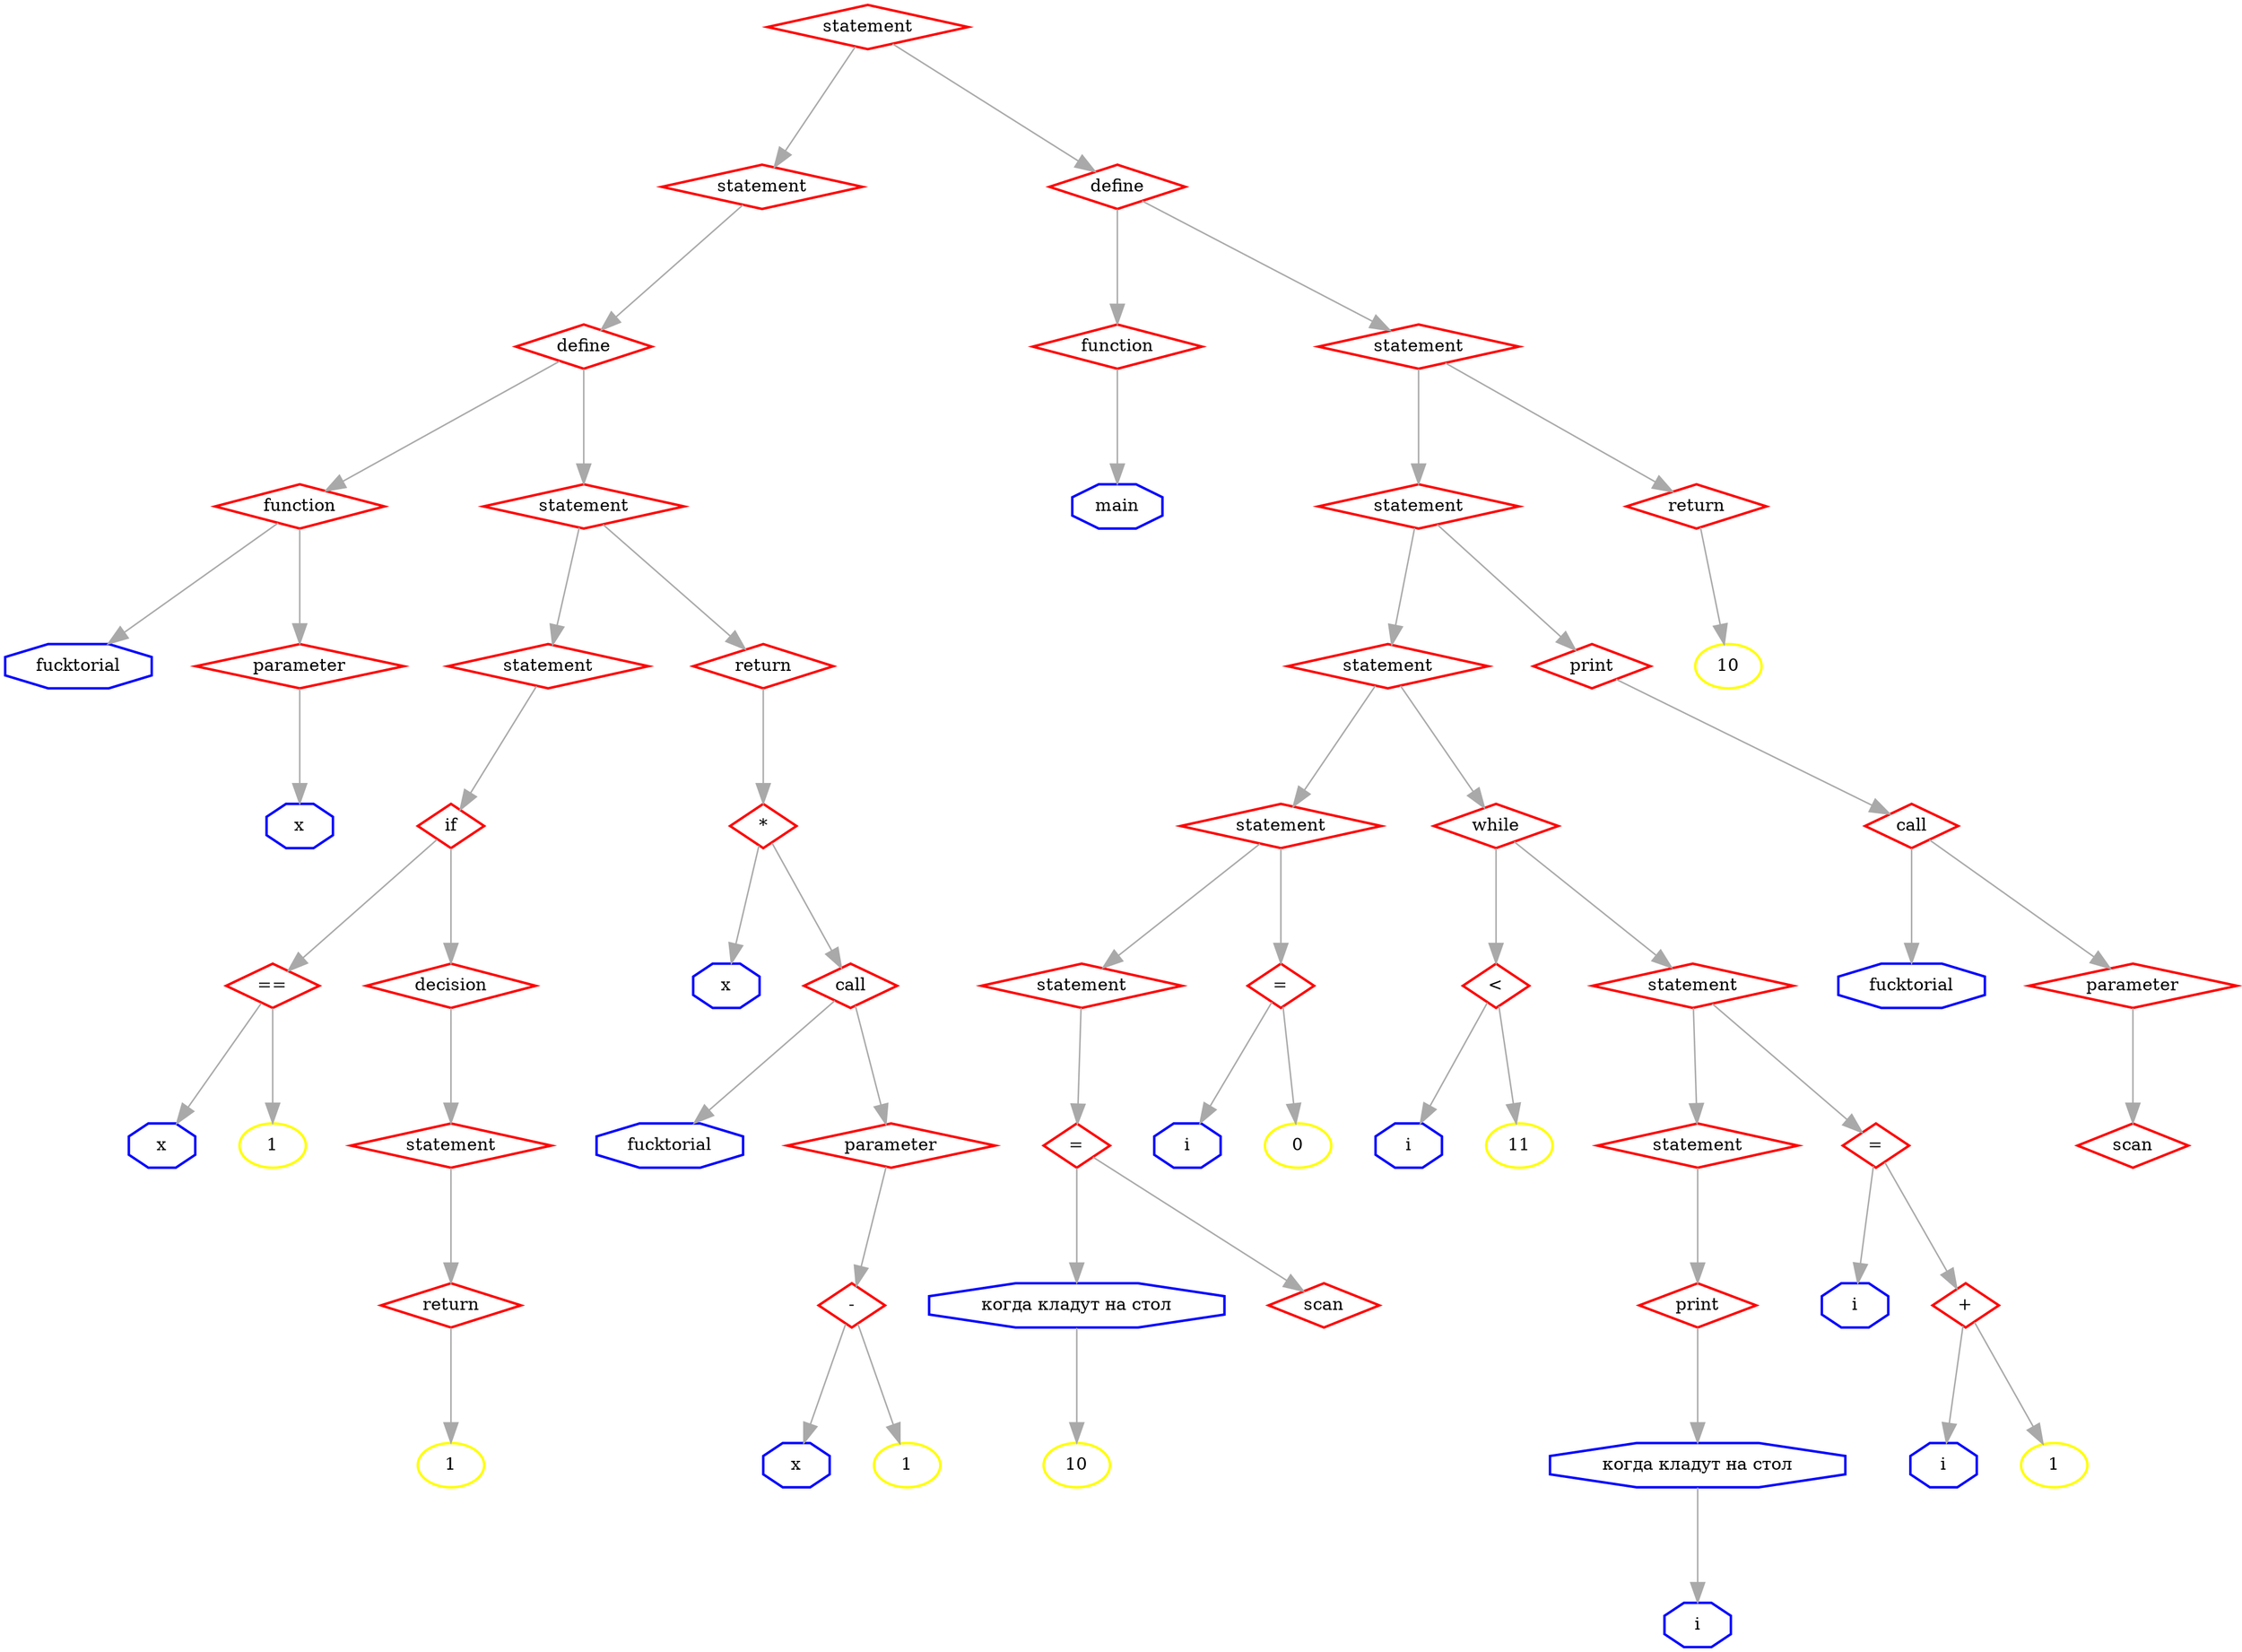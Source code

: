 	digraph
	{
		edge [color     = darkgrey]
		edge [arrowsize = 1.6]
		edge [penwidth  = 1.2]

		graph [penwidth = 2]
		graph [ranksep  = 1.3]
		graph [nodesep  = 0.5]
		graph [style    = "filled"]
		graph [color    = green, fillcolor = lightgreen]

		node [penwidth = 2]
		node [shape    = box]
		node [color    = black, fillcolor = white]

		compound  = true;
		newrank   = true;

		Node0x7fd82f904be0[label = "statement"shape = diamond, color = red]
		Node0x7fd82f904be0 -> Node0x7fd82f904740

		Node0x7fd82f904740[label = "statement"shape = diamond, color = red]
		Node0x7fd82f904740 -> Node0x7fd82f904460

		Node0x7fd82f904460[label = "define"shape = diamond, color = red]
		Node0x7fd82f904460 -> Node0x7fd82f904340

		Node0x7fd82f904340[label = "function"shape = diamond, color = red]
		Node0x7fd82f904340 -> Node0x7fd82f904480

		Node0x7fd82f904480[label = "fucktorial"shape = octagon, color = blue]
		Node0x7fd82f904340 -> Node0x7fd82f9044c0

		Node0x7fd82f9044c0[label = "parameter"shape = diamond, color = red]
		Node0x7fd82f9044c0 -> Node0x7fd82f9044a0

		Node0x7fd82f9044a0[label = "x"shape = octagon, color = blue]
		Node0x7fd82f904460 -> Node0x7fd82f904720

		Node0x7fd82f904720[label = "statement"shape = diamond, color = red]
		Node0x7fd82f904720 -> Node0x7fd82f9045e0

		Node0x7fd82f9045e0[label = "statement"shape = diamond, color = red]
		Node0x7fd82f9045e0 -> Node0x7fd82f904560

		Node0x7fd82f904560[label = "if"shape = diamond, color = red]
		Node0x7fd82f904560 -> Node0x7fd82f904520

		Node0x7fd82f904520[label = "=="shape = diamond, color = red]
		Node0x7fd82f904520 -> Node0x7fd82f9044e0

		Node0x7fd82f9044e0[label = "x"shape = octagon, color = blue]
		Node0x7fd82f904520 -> Node0x7fd82f904500

		Node0x7fd82f904500[label = "1"shape = oval,    color = yellow]
		Node0x7fd82f904560 -> Node0x7fd82f904540

		Node0x7fd82f904540[label = "decision"shape = diamond, color = red]
		Node0x7fd82f904540 -> Node0x7fd82f9045c0

		Node0x7fd82f9045c0[label = "statement"shape = diamond, color = red]
		Node0x7fd82f9045c0 -> Node0x7fd82f9045a0

		Node0x7fd82f9045a0[label = "return"shape = diamond, color = red]
		Node0x7fd82f9045a0 -> Node0x7fd82f904580

		Node0x7fd82f904580[label = "1"shape = oval,    color = yellow]
		Node0x7fd82f904720 -> Node0x7fd82f904700

		Node0x7fd82f904700[label = "return"shape = diamond, color = red]
		Node0x7fd82f904700 -> Node0x7fd82f9046e0

		Node0x7fd82f9046e0[label = "*"shape = diamond, color = red]
		Node0x7fd82f9046e0 -> Node0x7fd82f904600

		Node0x7fd82f904600[label = "x"shape = octagon, color = blue]
		Node0x7fd82f9046e0 -> Node0x7fd82f904640

		Node0x7fd82f904640[label = "call"shape = diamond, color = red]
		Node0x7fd82f904640 -> Node0x7fd82f904620

		Node0x7fd82f904620[label = "fucktorial"shape = octagon, color = blue]
		Node0x7fd82f904640 -> Node0x7fd82f9046c0

		Node0x7fd82f9046c0[label = "parameter"shape = diamond, color = red]
		Node0x7fd82f9046c0 -> Node0x7fd82f9046a0

		Node0x7fd82f9046a0[label = "-"shape = diamond, color = red]
		Node0x7fd82f9046a0 -> Node0x7fd82f904660

		Node0x7fd82f904660[label = "x"shape = octagon, color = blue]
		Node0x7fd82f9046a0 -> Node0x7fd82f904680

		Node0x7fd82f904680[label = "1"shape = oval,    color = yellow]
		Node0x7fd82f904be0 -> Node0x7fd82f904780

		Node0x7fd82f904780[label = "define"shape = diamond, color = red]
		Node0x7fd82f904780 -> Node0x7fd82f904760

		Node0x7fd82f904760[label = "function"shape = diamond, color = red]
		Node0x7fd82f904760 -> Node0x7fd82f9047a0

		Node0x7fd82f9047a0[label = "main"shape = octagon, color = blue]
		Node0x7fd82f904780 -> Node0x7fd82f904bc0

		Node0x7fd82f904bc0[label = "statement"shape = diamond, color = red]
		Node0x7fd82f904bc0 -> Node0x7fd82f904b60

		Node0x7fd82f904b60[label = "statement"shape = diamond, color = red]
		Node0x7fd82f904b60 -> Node0x7fd82f904aa0

		Node0x7fd82f904aa0[label = "statement"shape = diamond, color = red]
		Node0x7fd82f904aa0 -> Node0x7fd82f9048c0

		Node0x7fd82f9048c0[label = "statement"shape = diamond, color = red]
		Node0x7fd82f9048c0 -> Node0x7fd82f904820

		Node0x7fd82f904820[label = "statement"shape = diamond, color = red]
		Node0x7fd82f904820 -> Node0x7fd82f904800

		Node0x7fd82f904800[label = "="shape = diamond, color = red]
		Node0x7fd82f904800 -> Node0x7fd82f9047e0

		Node0x7fd82f9047e0[label = "когда кладут на стол"shape = octagon, color = blue]
		Node0x7fd82f9047e0 -> Node0x7fd82f9047c0

		Node0x7fd82f9047c0[label = "10"shape = oval,    color = yellow]
		Node0x7fd82f904800 -> Node0x7fd82f904840

		Node0x7fd82f904840[label = "scan"shape = diamond, color = red]
		Node0x7fd82f9048c0 -> Node0x7fd82f9048a0

		Node0x7fd82f9048a0[label = "="shape = diamond, color = red]
		Node0x7fd82f9048a0 -> Node0x7fd82f904860

		Node0x7fd82f904860[label = "i"shape = octagon, color = blue]
		Node0x7fd82f9048a0 -> Node0x7fd82f904880

		Node0x7fd82f904880[label = "0"shape = oval,    color = yellow]
		Node0x7fd82f904aa0 -> Node0x7fd82f904940

		Node0x7fd82f904940[label = "while"shape = diamond, color = red]
		Node0x7fd82f904940 -> Node0x7fd82f904920

		Node0x7fd82f904920[label = "<"shape = diamond, color = red]
		Node0x7fd82f904920 -> Node0x7fd82f9048e0

		Node0x7fd82f9048e0[label = "i"shape = octagon, color = blue]
		Node0x7fd82f904920 -> Node0x7fd82f904900

		Node0x7fd82f904900[label = "11"shape = oval,    color = yellow]
		Node0x7fd82f904940 -> Node0x7fd82f904a80

		Node0x7fd82f904a80[label = "statement"shape = diamond, color = red]
		Node0x7fd82f904a80 -> Node0x7fd82f9049c0

		Node0x7fd82f9049c0[label = "statement"shape = diamond, color = red]
		Node0x7fd82f9049c0 -> Node0x7fd82f9049a0

		Node0x7fd82f9049a0[label = "print"shape = diamond, color = red]
		Node0x7fd82f9049a0 -> Node0x7fd82f904980

		Node0x7fd82f904980[label = "когда кладут на стол"shape = octagon, color = blue]
		Node0x7fd82f904980 -> Node0x7fd82f904960

		Node0x7fd82f904960[label = "i"shape = octagon, color = blue]
		Node0x7fd82f904a80 -> Node0x7fd82f904a60

		Node0x7fd82f904a60[label = "="shape = diamond, color = red]
		Node0x7fd82f904a60 -> Node0x7fd82f9049e0

		Node0x7fd82f9049e0[label = "i"shape = octagon, color = blue]
		Node0x7fd82f904a60 -> Node0x7fd82f904a40

		Node0x7fd82f904a40[label = "+"shape = diamond, color = red]
		Node0x7fd82f904a40 -> Node0x7fd82f904a00

		Node0x7fd82f904a00[label = "i"shape = octagon, color = blue]
		Node0x7fd82f904a40 -> Node0x7fd82f904a20

		Node0x7fd82f904a20[label = "1"shape = oval,    color = yellow]
		Node0x7fd82f904b60 -> Node0x7fd82f904b40

		Node0x7fd82f904b40[label = "print"shape = diamond, color = red]
		Node0x7fd82f904b40 -> Node0x7fd82f904ae0

		Node0x7fd82f904ae0[label = "call"shape = diamond, color = red]
		Node0x7fd82f904ae0 -> Node0x7fd82f904ac0

		Node0x7fd82f904ac0[label = "fucktorial"shape = octagon, color = blue]
		Node0x7fd82f904ae0 -> Node0x7fd82f904b20

		Node0x7fd82f904b20[label = "parameter"shape = diamond, color = red]
		Node0x7fd82f904b20 -> Node0x7fd82f904b00

		Node0x7fd82f904b00[label = "scan"shape = diamond, color = red]
		Node0x7fd82f904bc0 -> Node0x7fd82f904ba0

		Node0x7fd82f904ba0[label = "return"shape = diamond, color = red]
		Node0x7fd82f904ba0 -> Node0x7fd82f904b80

		Node0x7fd82f904b80[label = "10"shape = oval,    color = yellow]
	}